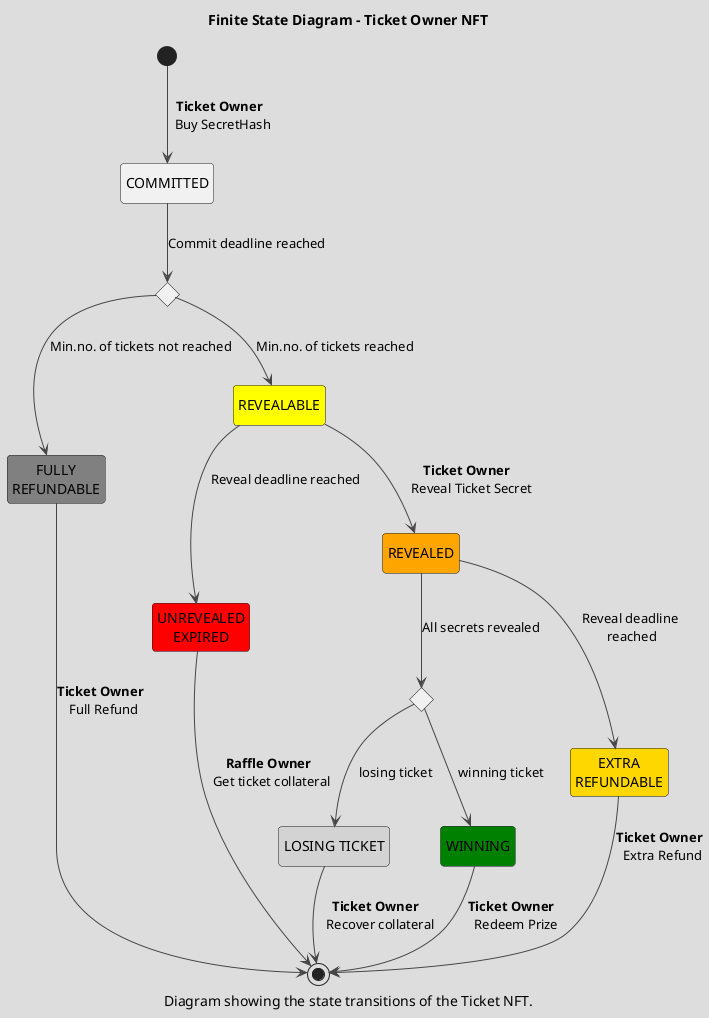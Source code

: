 @startuml StateDiagram-RaffleToken



title Finite State Diagram - Ticket Owner NFT
caption Diagram showing the state transitions of the Ticket NFT.




!theme toy
hide empty description

state C1  <<choice>>
state C2  <<choice>>
state "COMMITTED" as COMMITTED 
state "FULLY\nREFUNDABLE" as REFUNDABLEFULL #grey
state "REVEALABLE" as REVEALABLE #yellow
state "UNREVEALED\nEXPIRED" as UNREVEALEDEXPIRED #red
state "EXTRA\nREFUNDABLE" as REFUNDABLEEXTRA #gold 
state "REVEALED" as REVEALED #orange
state "LOSING TICKET" as LOSING #lightgray
state "WINNING" as WINNING #green

[*] --> COMMITTED :<b>Ticket Owner</b>\n  Buy SecretHash
COMMITTED --> C1 : Commit deadline reached   
C1 --> REFUNDABLEFULL : Min.no. of tickets not reached
REFUNDABLEFULL --> [*] : <b>Ticket Owner</b>\n  Full Refund
C1 --> REVEALABLE : Min.no. of tickets reached
REVEALABLE  --> UNREVEALEDEXPIRED : Reveal deadline reached  
UNREVEALEDEXPIRED --> [*] : <b>Raffle Owner</b>\n  Get ticket collateral
REVEALABLE --> REVEALED : <b>Ticket Owner</b>\n   Reveal Ticket Secret 
REVEALED  --> REFUNDABLEEXTRA : Reveal deadline\n reached  
REFUNDABLEEXTRA --> [*] : <b>Ticket Owner</b>\n  Extra Refund 
REVEALED --> C2 : All secrets revealed
C2 --> WINNING :  winning ticket
C2 --> LOSING :  losing ticket
LOSING --> [*] : <b>Ticket Owner</b>\n   Recover collateral
WINNING --> [*]: <b>Ticket Owner</b>\n   Redeem Prize 


@enduml